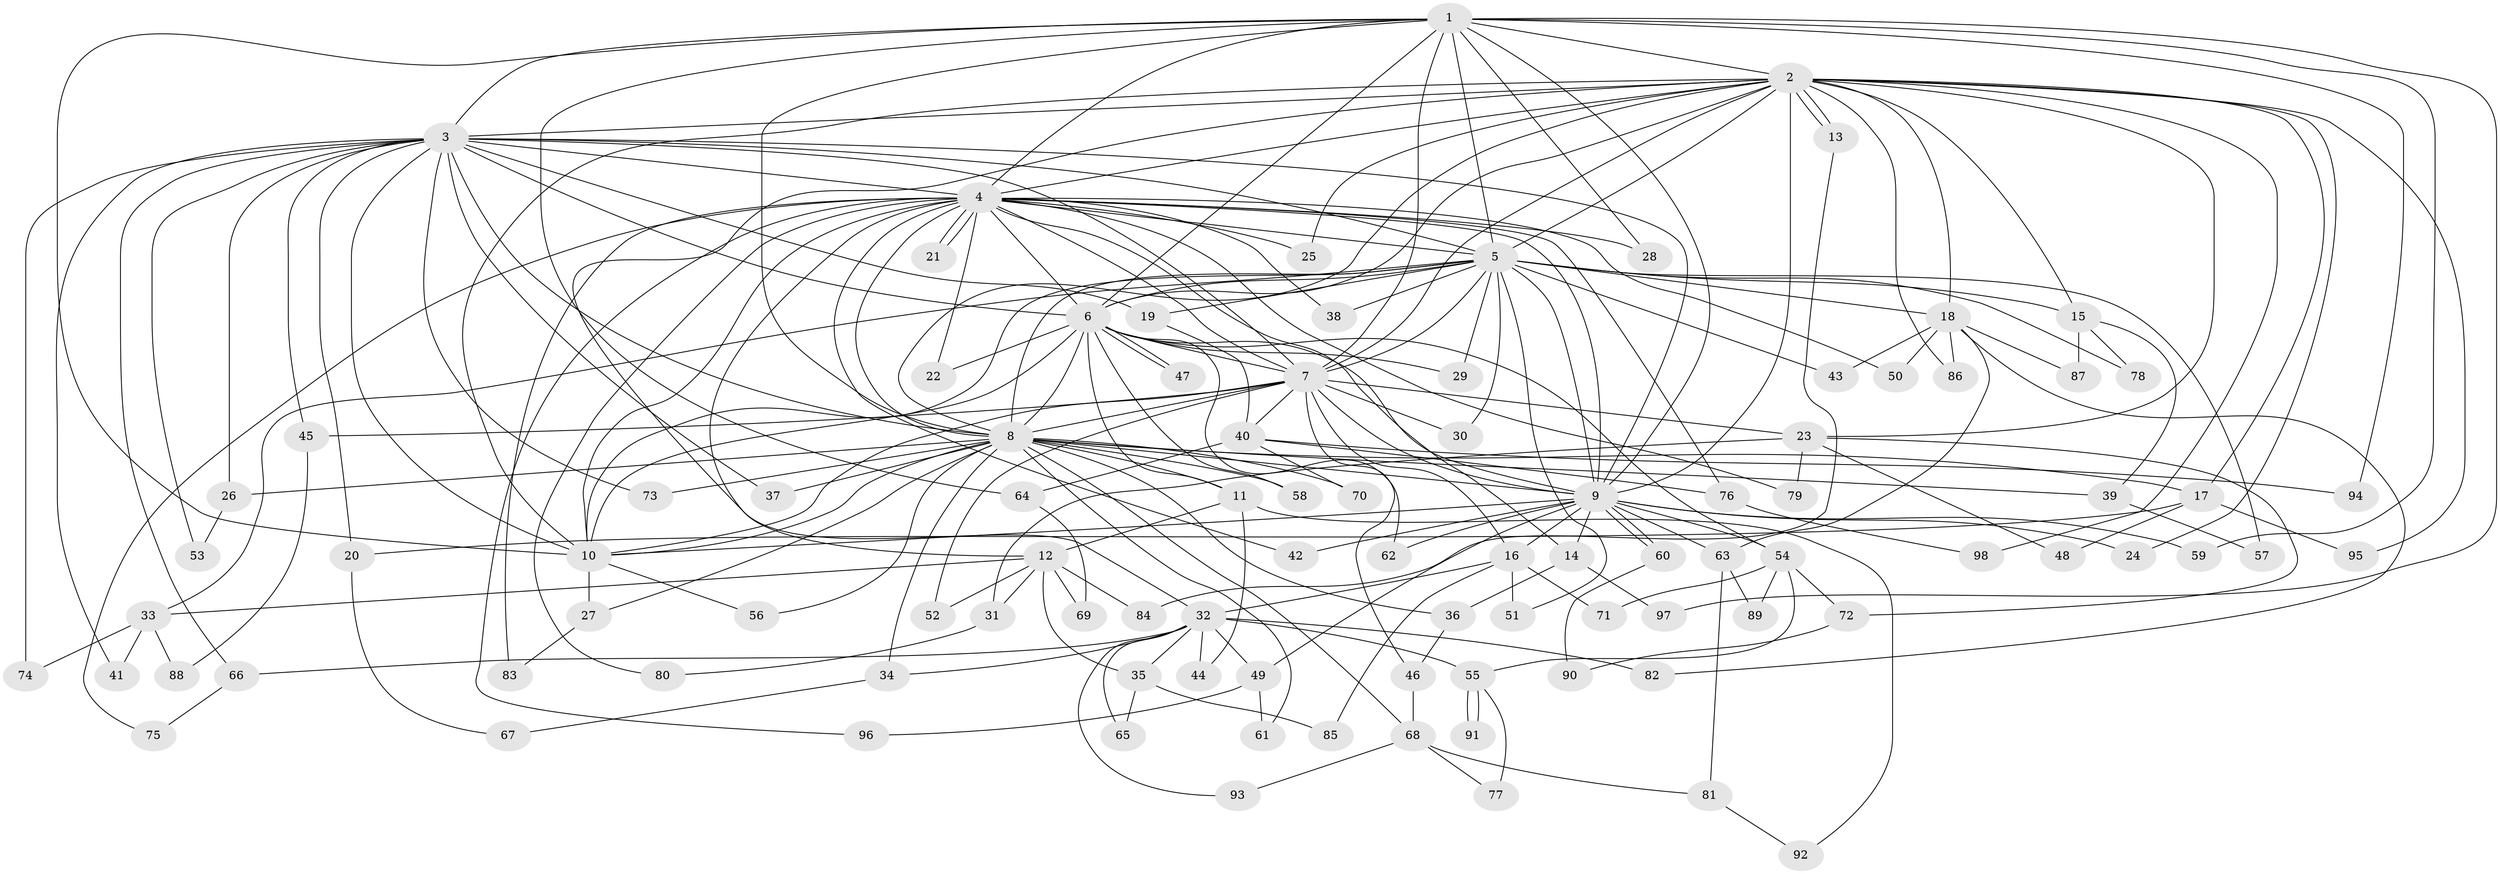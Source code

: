 // coarse degree distribution, {12: 0.034482758620689655, 1: 0.3103448275862069, 2: 0.41379310344827586, 18: 0.034482758620689655, 3: 0.06896551724137931, 4: 0.034482758620689655, 5: 0.034482758620689655, 14: 0.034482758620689655, 8: 0.034482758620689655}
// Generated by graph-tools (version 1.1) at 2025/49/03/04/25 21:49:54]
// undirected, 98 vertices, 221 edges
graph export_dot {
graph [start="1"]
  node [color=gray90,style=filled];
  1;
  2;
  3;
  4;
  5;
  6;
  7;
  8;
  9;
  10;
  11;
  12;
  13;
  14;
  15;
  16;
  17;
  18;
  19;
  20;
  21;
  22;
  23;
  24;
  25;
  26;
  27;
  28;
  29;
  30;
  31;
  32;
  33;
  34;
  35;
  36;
  37;
  38;
  39;
  40;
  41;
  42;
  43;
  44;
  45;
  46;
  47;
  48;
  49;
  50;
  51;
  52;
  53;
  54;
  55;
  56;
  57;
  58;
  59;
  60;
  61;
  62;
  63;
  64;
  65;
  66;
  67;
  68;
  69;
  70;
  71;
  72;
  73;
  74;
  75;
  76;
  77;
  78;
  79;
  80;
  81;
  82;
  83;
  84;
  85;
  86;
  87;
  88;
  89;
  90;
  91;
  92;
  93;
  94;
  95;
  96;
  97;
  98;
  1 -- 2;
  1 -- 3;
  1 -- 4;
  1 -- 5;
  1 -- 6;
  1 -- 7;
  1 -- 8;
  1 -- 9;
  1 -- 10;
  1 -- 28;
  1 -- 59;
  1 -- 64;
  1 -- 94;
  1 -- 97;
  2 -- 3;
  2 -- 4;
  2 -- 5;
  2 -- 6;
  2 -- 7;
  2 -- 8;
  2 -- 9;
  2 -- 10;
  2 -- 13;
  2 -- 13;
  2 -- 15;
  2 -- 17;
  2 -- 18;
  2 -- 23;
  2 -- 24;
  2 -- 25;
  2 -- 32;
  2 -- 86;
  2 -- 95;
  2 -- 98;
  3 -- 4;
  3 -- 5;
  3 -- 6;
  3 -- 7;
  3 -- 8;
  3 -- 9;
  3 -- 10;
  3 -- 19;
  3 -- 20;
  3 -- 26;
  3 -- 37;
  3 -- 41;
  3 -- 45;
  3 -- 53;
  3 -- 66;
  3 -- 73;
  3 -- 74;
  4 -- 5;
  4 -- 6;
  4 -- 7;
  4 -- 8;
  4 -- 9;
  4 -- 10;
  4 -- 12;
  4 -- 14;
  4 -- 21;
  4 -- 21;
  4 -- 22;
  4 -- 25;
  4 -- 28;
  4 -- 38;
  4 -- 42;
  4 -- 50;
  4 -- 75;
  4 -- 76;
  4 -- 79;
  4 -- 80;
  4 -- 83;
  4 -- 96;
  5 -- 6;
  5 -- 7;
  5 -- 8;
  5 -- 9;
  5 -- 10;
  5 -- 15;
  5 -- 18;
  5 -- 19;
  5 -- 29;
  5 -- 30;
  5 -- 33;
  5 -- 38;
  5 -- 43;
  5 -- 51;
  5 -- 57;
  5 -- 78;
  6 -- 7;
  6 -- 8;
  6 -- 9;
  6 -- 10;
  6 -- 11;
  6 -- 22;
  6 -- 29;
  6 -- 47;
  6 -- 47;
  6 -- 54;
  6 -- 58;
  6 -- 62;
  7 -- 8;
  7 -- 9;
  7 -- 10;
  7 -- 16;
  7 -- 23;
  7 -- 30;
  7 -- 40;
  7 -- 45;
  7 -- 46;
  7 -- 52;
  8 -- 9;
  8 -- 10;
  8 -- 11;
  8 -- 17;
  8 -- 26;
  8 -- 27;
  8 -- 34;
  8 -- 36;
  8 -- 37;
  8 -- 39;
  8 -- 56;
  8 -- 58;
  8 -- 61;
  8 -- 68;
  8 -- 70;
  8 -- 73;
  9 -- 10;
  9 -- 14;
  9 -- 16;
  9 -- 24;
  9 -- 42;
  9 -- 49;
  9 -- 54;
  9 -- 59;
  9 -- 60;
  9 -- 60;
  9 -- 62;
  9 -- 63;
  10 -- 27;
  10 -- 56;
  11 -- 12;
  11 -- 44;
  11 -- 92;
  12 -- 31;
  12 -- 33;
  12 -- 35;
  12 -- 52;
  12 -- 69;
  12 -- 84;
  13 -- 84;
  14 -- 36;
  14 -- 97;
  15 -- 39;
  15 -- 78;
  15 -- 87;
  16 -- 32;
  16 -- 51;
  16 -- 71;
  16 -- 85;
  17 -- 20;
  17 -- 48;
  17 -- 95;
  18 -- 43;
  18 -- 50;
  18 -- 63;
  18 -- 82;
  18 -- 86;
  18 -- 87;
  19 -- 40;
  20 -- 67;
  23 -- 31;
  23 -- 48;
  23 -- 72;
  23 -- 79;
  26 -- 53;
  27 -- 83;
  31 -- 80;
  32 -- 34;
  32 -- 35;
  32 -- 44;
  32 -- 49;
  32 -- 55;
  32 -- 65;
  32 -- 66;
  32 -- 82;
  32 -- 93;
  33 -- 41;
  33 -- 74;
  33 -- 88;
  34 -- 67;
  35 -- 65;
  35 -- 85;
  36 -- 46;
  39 -- 57;
  40 -- 64;
  40 -- 70;
  40 -- 76;
  40 -- 94;
  45 -- 88;
  46 -- 68;
  49 -- 61;
  49 -- 96;
  54 -- 55;
  54 -- 71;
  54 -- 72;
  54 -- 89;
  55 -- 77;
  55 -- 91;
  55 -- 91;
  60 -- 90;
  63 -- 81;
  63 -- 89;
  64 -- 69;
  66 -- 75;
  68 -- 77;
  68 -- 81;
  68 -- 93;
  72 -- 90;
  76 -- 98;
  81 -- 92;
}

